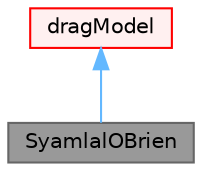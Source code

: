 digraph "SyamlalOBrien"
{
 // LATEX_PDF_SIZE
  bgcolor="transparent";
  edge [fontname=Helvetica,fontsize=10,labelfontname=Helvetica,labelfontsize=10];
  node [fontname=Helvetica,fontsize=10,shape=box,height=0.2,width=0.4];
  Node1 [id="Node000001",label="SyamlalOBrien",height=0.2,width=0.4,color="gray40", fillcolor="grey60", style="filled", fontcolor="black",tooltip="Syamlal, M., Rogers, W. and O'Brien, T. J. (1993) MFIX documentation, Theory Guide...."];
  Node2 -> Node1 [id="edge1_Node000001_Node000002",dir="back",color="steelblue1",style="solid",tooltip=" "];
  Node2 [id="Node000002",label="dragModel",height=0.2,width=0.4,color="red", fillcolor="#FFF0F0", style="filled",URL="$classFoam_1_1multiphaseEuler_1_1dragModel.html",tooltip=" "];
}
